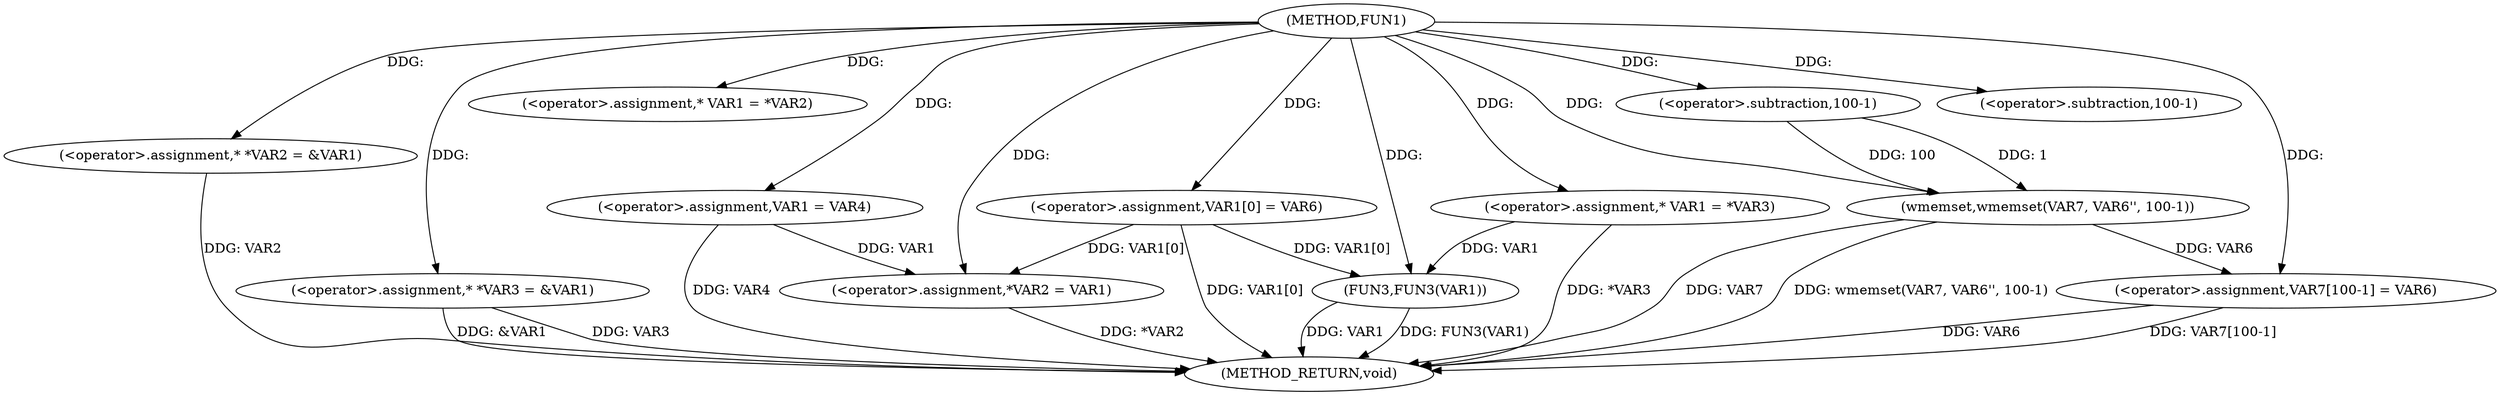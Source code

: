 digraph FUN1 {  
"1000100" [label = "(METHOD,FUN1)" ]
"1000156" [label = "(METHOD_RETURN,void)" ]
"1000104" [label = "(<operator>.assignment,* *VAR2 = &VAR1)" ]
"1000109" [label = "(<operator>.assignment,* *VAR3 = &VAR1)" ]
"1000117" [label = "(<operator>.assignment,* VAR1 = *VAR2)" ]
"1000121" [label = "(<operator>.assignment,VAR1 = VAR4)" ]
"1000124" [label = "(<operator>.assignment,VAR1[0] = VAR6)" ]
"1000129" [label = "(<operator>.assignment,*VAR2 = VAR1)" ]
"1000135" [label = "(<operator>.assignment,* VAR1 = *VAR3)" ]
"1000141" [label = "(wmemset,wmemset(VAR7, VAR6'', 100-1))" ]
"1000144" [label = "(<operator>.subtraction,100-1)" ]
"1000147" [label = "(<operator>.assignment,VAR7[100-1] = VAR6)" ]
"1000150" [label = "(<operator>.subtraction,100-1)" ]
"1000154" [label = "(FUN3,FUN3(VAR1))" ]
  "1000129" -> "1000156"  [ label = "DDG: *VAR2"] 
  "1000141" -> "1000156"  [ label = "DDG: VAR7"] 
  "1000124" -> "1000156"  [ label = "DDG: VAR1[0]"] 
  "1000104" -> "1000156"  [ label = "DDG: VAR2"] 
  "1000147" -> "1000156"  [ label = "DDG: VAR7[100-1]"] 
  "1000147" -> "1000156"  [ label = "DDG: VAR6"] 
  "1000154" -> "1000156"  [ label = "DDG: FUN3(VAR1)"] 
  "1000121" -> "1000156"  [ label = "DDG: VAR4"] 
  "1000141" -> "1000156"  [ label = "DDG: wmemset(VAR7, VAR6'', 100-1)"] 
  "1000154" -> "1000156"  [ label = "DDG: VAR1"] 
  "1000109" -> "1000156"  [ label = "DDG: VAR3"] 
  "1000109" -> "1000156"  [ label = "DDG: &VAR1"] 
  "1000135" -> "1000156"  [ label = "DDG: *VAR3"] 
  "1000100" -> "1000104"  [ label = "DDG: "] 
  "1000100" -> "1000109"  [ label = "DDG: "] 
  "1000100" -> "1000117"  [ label = "DDG: "] 
  "1000100" -> "1000121"  [ label = "DDG: "] 
  "1000100" -> "1000124"  [ label = "DDG: "] 
  "1000124" -> "1000129"  [ label = "DDG: VAR1[0]"] 
  "1000121" -> "1000129"  [ label = "DDG: VAR1"] 
  "1000100" -> "1000129"  [ label = "DDG: "] 
  "1000100" -> "1000135"  [ label = "DDG: "] 
  "1000100" -> "1000141"  [ label = "DDG: "] 
  "1000144" -> "1000141"  [ label = "DDG: 100"] 
  "1000144" -> "1000141"  [ label = "DDG: 1"] 
  "1000100" -> "1000144"  [ label = "DDG: "] 
  "1000141" -> "1000147"  [ label = "DDG: VAR6"] 
  "1000100" -> "1000147"  [ label = "DDG: "] 
  "1000100" -> "1000150"  [ label = "DDG: "] 
  "1000124" -> "1000154"  [ label = "DDG: VAR1[0]"] 
  "1000135" -> "1000154"  [ label = "DDG: VAR1"] 
  "1000100" -> "1000154"  [ label = "DDG: "] 
}
